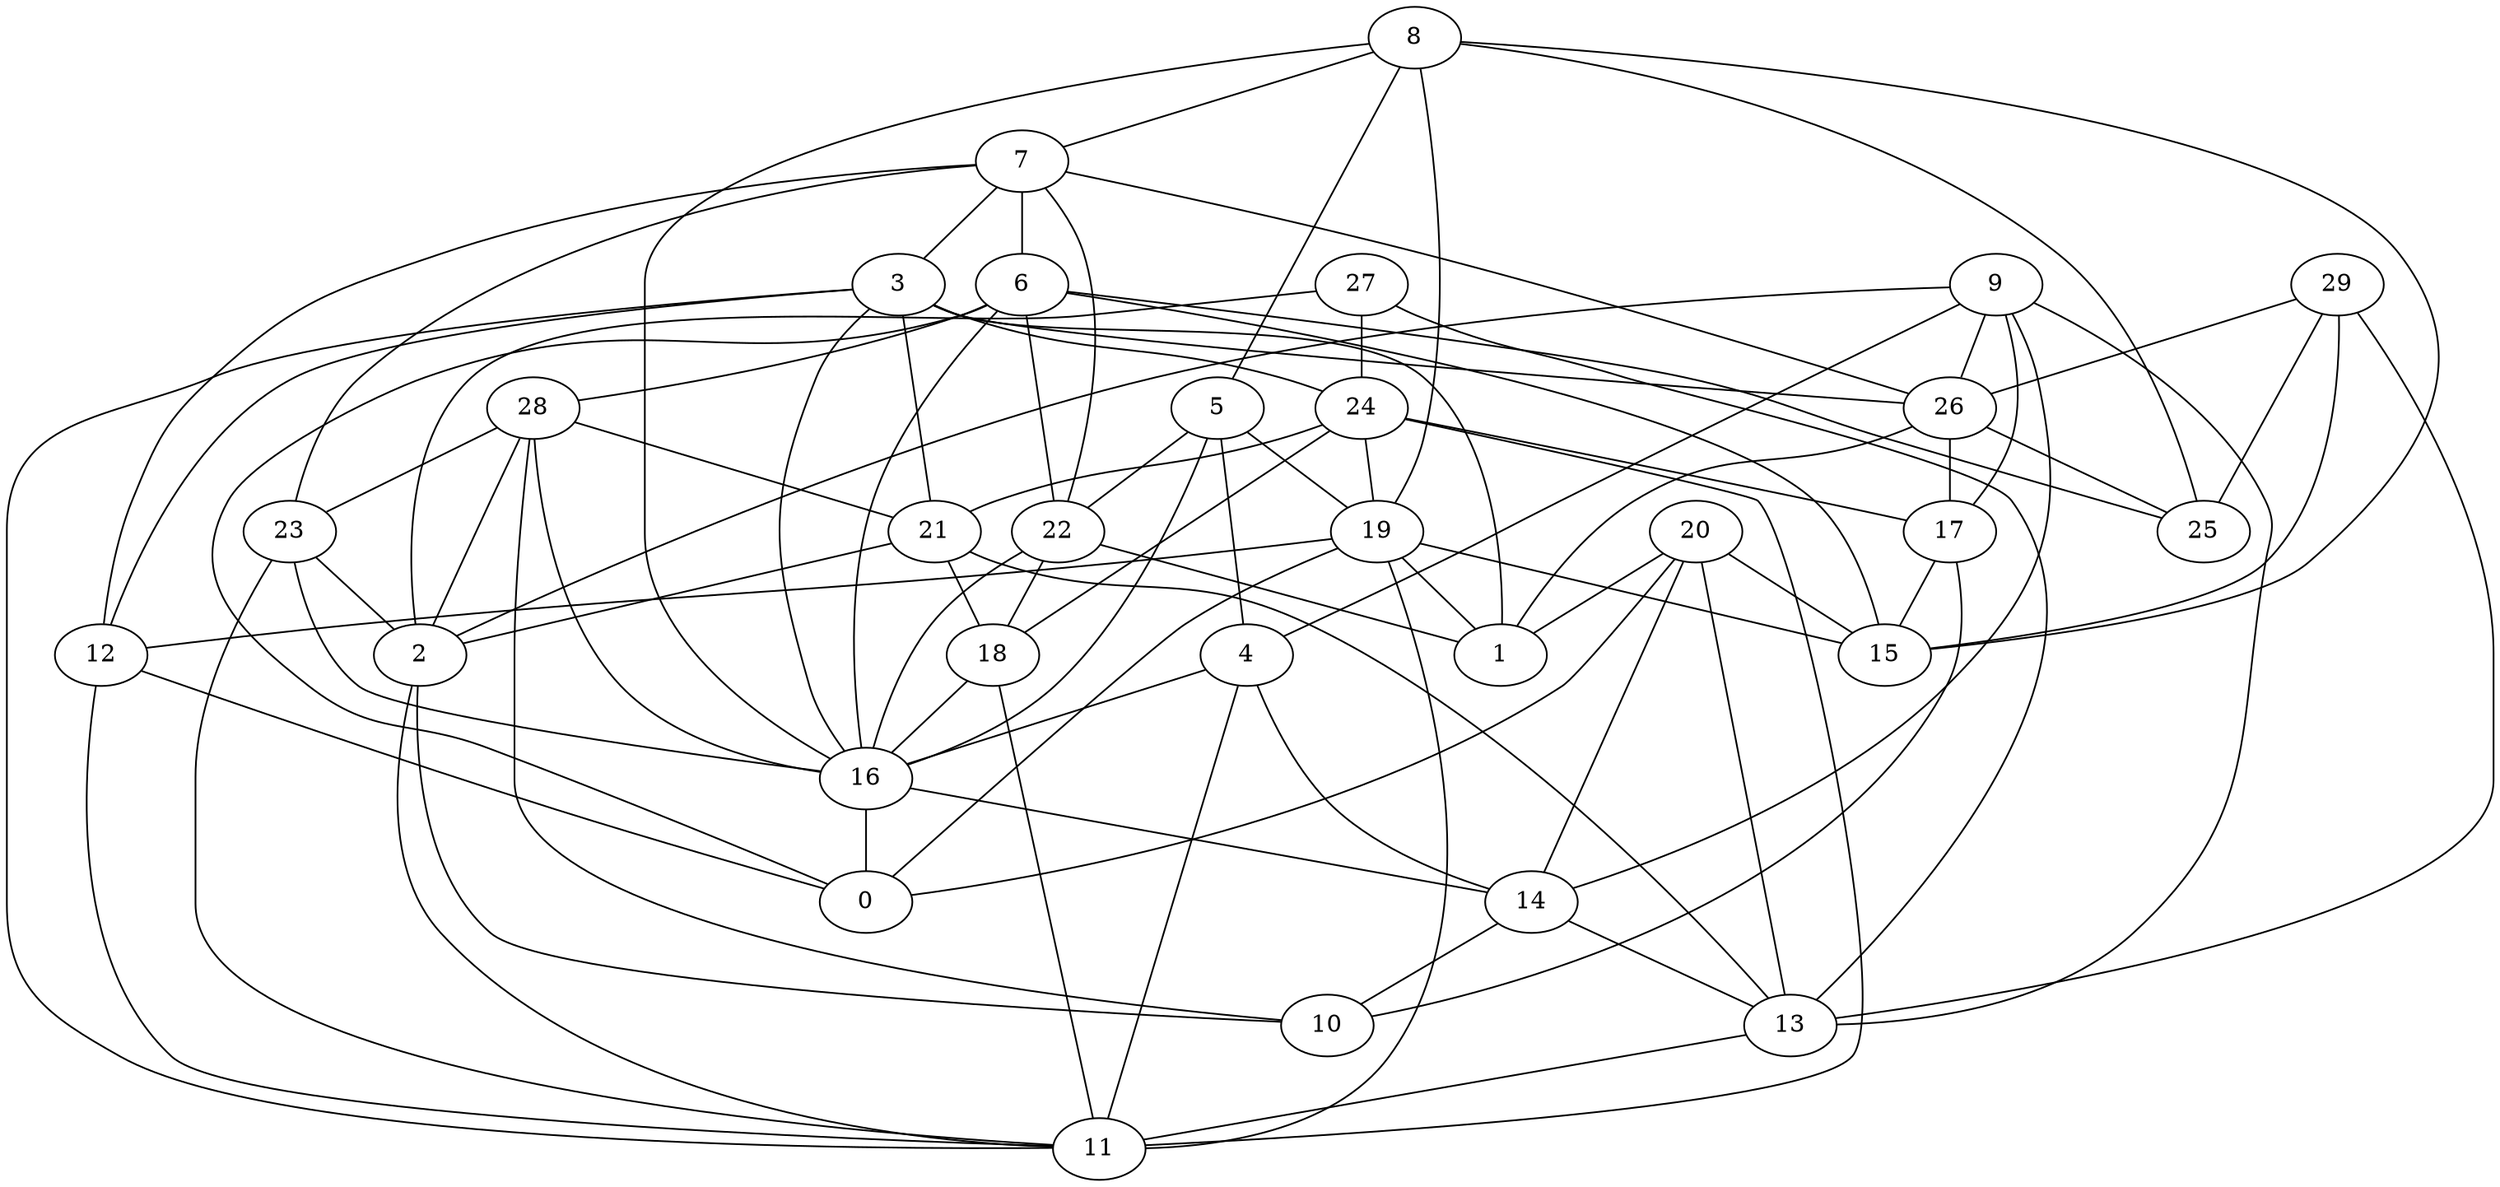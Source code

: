 digraph GG_graph {

subgraph G_graph {
edge [color = black]
"24" -> "19" [dir = none]
"24" -> "21" [dir = none]
"24" -> "11" [dir = none]
"28" -> "10" [dir = none]
"28" -> "16" [dir = none]
"28" -> "21" [dir = none]
"9" -> "13" [dir = none]
"9" -> "2" [dir = none]
"9" -> "26" [dir = none]
"9" -> "17" [dir = none]
"9" -> "14" [dir = none]
"22" -> "18" [dir = none]
"22" -> "16" [dir = none]
"17" -> "15" [dir = none]
"17" -> "10" [dir = none]
"12" -> "0" [dir = none]
"20" -> "13" [dir = none]
"20" -> "1" [dir = none]
"13" -> "11" [dir = none]
"29" -> "25" [dir = none]
"29" -> "26" [dir = none]
"29" -> "13" [dir = none]
"29" -> "15" [dir = none]
"19" -> "1" [dir = none]
"19" -> "12" [dir = none]
"19" -> "15" [dir = none]
"14" -> "13" [dir = none]
"26" -> "1" [dir = none]
"26" -> "25" [dir = none]
"7" -> "12" [dir = none]
"7" -> "22" [dir = none]
"7" -> "3" [dir = none]
"7" -> "6" [dir = none]
"27" -> "2" [dir = none]
"27" -> "24" [dir = none]
"6" -> "15" [dir = none]
"6" -> "22" [dir = none]
"3" -> "16" [dir = none]
"3" -> "11" [dir = none]
"3" -> "21" [dir = none]
"3" -> "26" [dir = none]
"3" -> "12" [dir = none]
"16" -> "0" [dir = none]
"16" -> "14" [dir = none]
"4" -> "14" [dir = none]
"4" -> "16" [dir = none]
"5" -> "22" [dir = none]
"5" -> "16" [dir = none]
"21" -> "2" [dir = none]
"21" -> "18" [dir = none]
"21" -> "13" [dir = none]
"23" -> "16" [dir = none]
"23" -> "2" [dir = none]
"8" -> "15" [dir = none]
"8" -> "19" [dir = none]
"8" -> "16" [dir = none]
"8" -> "7" [dir = none]
"8" -> "5" [dir = none]
"20" -> "14" [dir = none]
"20" -> "15" [dir = none]
"7" -> "23" [dir = none]
"20" -> "0" [dir = none]
"3" -> "24" [dir = none]
"5" -> "19" [dir = none]
"26" -> "17" [dir = none]
"9" -> "4" [dir = none]
"12" -> "11" [dir = none]
"6" -> "28" [dir = none]
"3" -> "1" [dir = none]
"6" -> "0" [dir = none]
"4" -> "11" [dir = none]
"22" -> "1" [dir = none]
"28" -> "23" [dir = none]
"24" -> "17" [dir = none]
"24" -> "18" [dir = none]
"18" -> "16" [dir = none]
"5" -> "4" [dir = none]
"14" -> "10" [dir = none]
"18" -> "11" [dir = none]
"2" -> "10" [dir = none]
"23" -> "11" [dir = none]
"6" -> "25" [dir = none]
"7" -> "26" [dir = none]
"19" -> "11" [dir = none]
"6" -> "16" [dir = none]
"19" -> "0" [dir = none]
"27" -> "13" [dir = none]
"28" -> "2" [dir = none]
"8" -> "25" [dir = none]
"2" -> "11" [dir = none]
}

}
